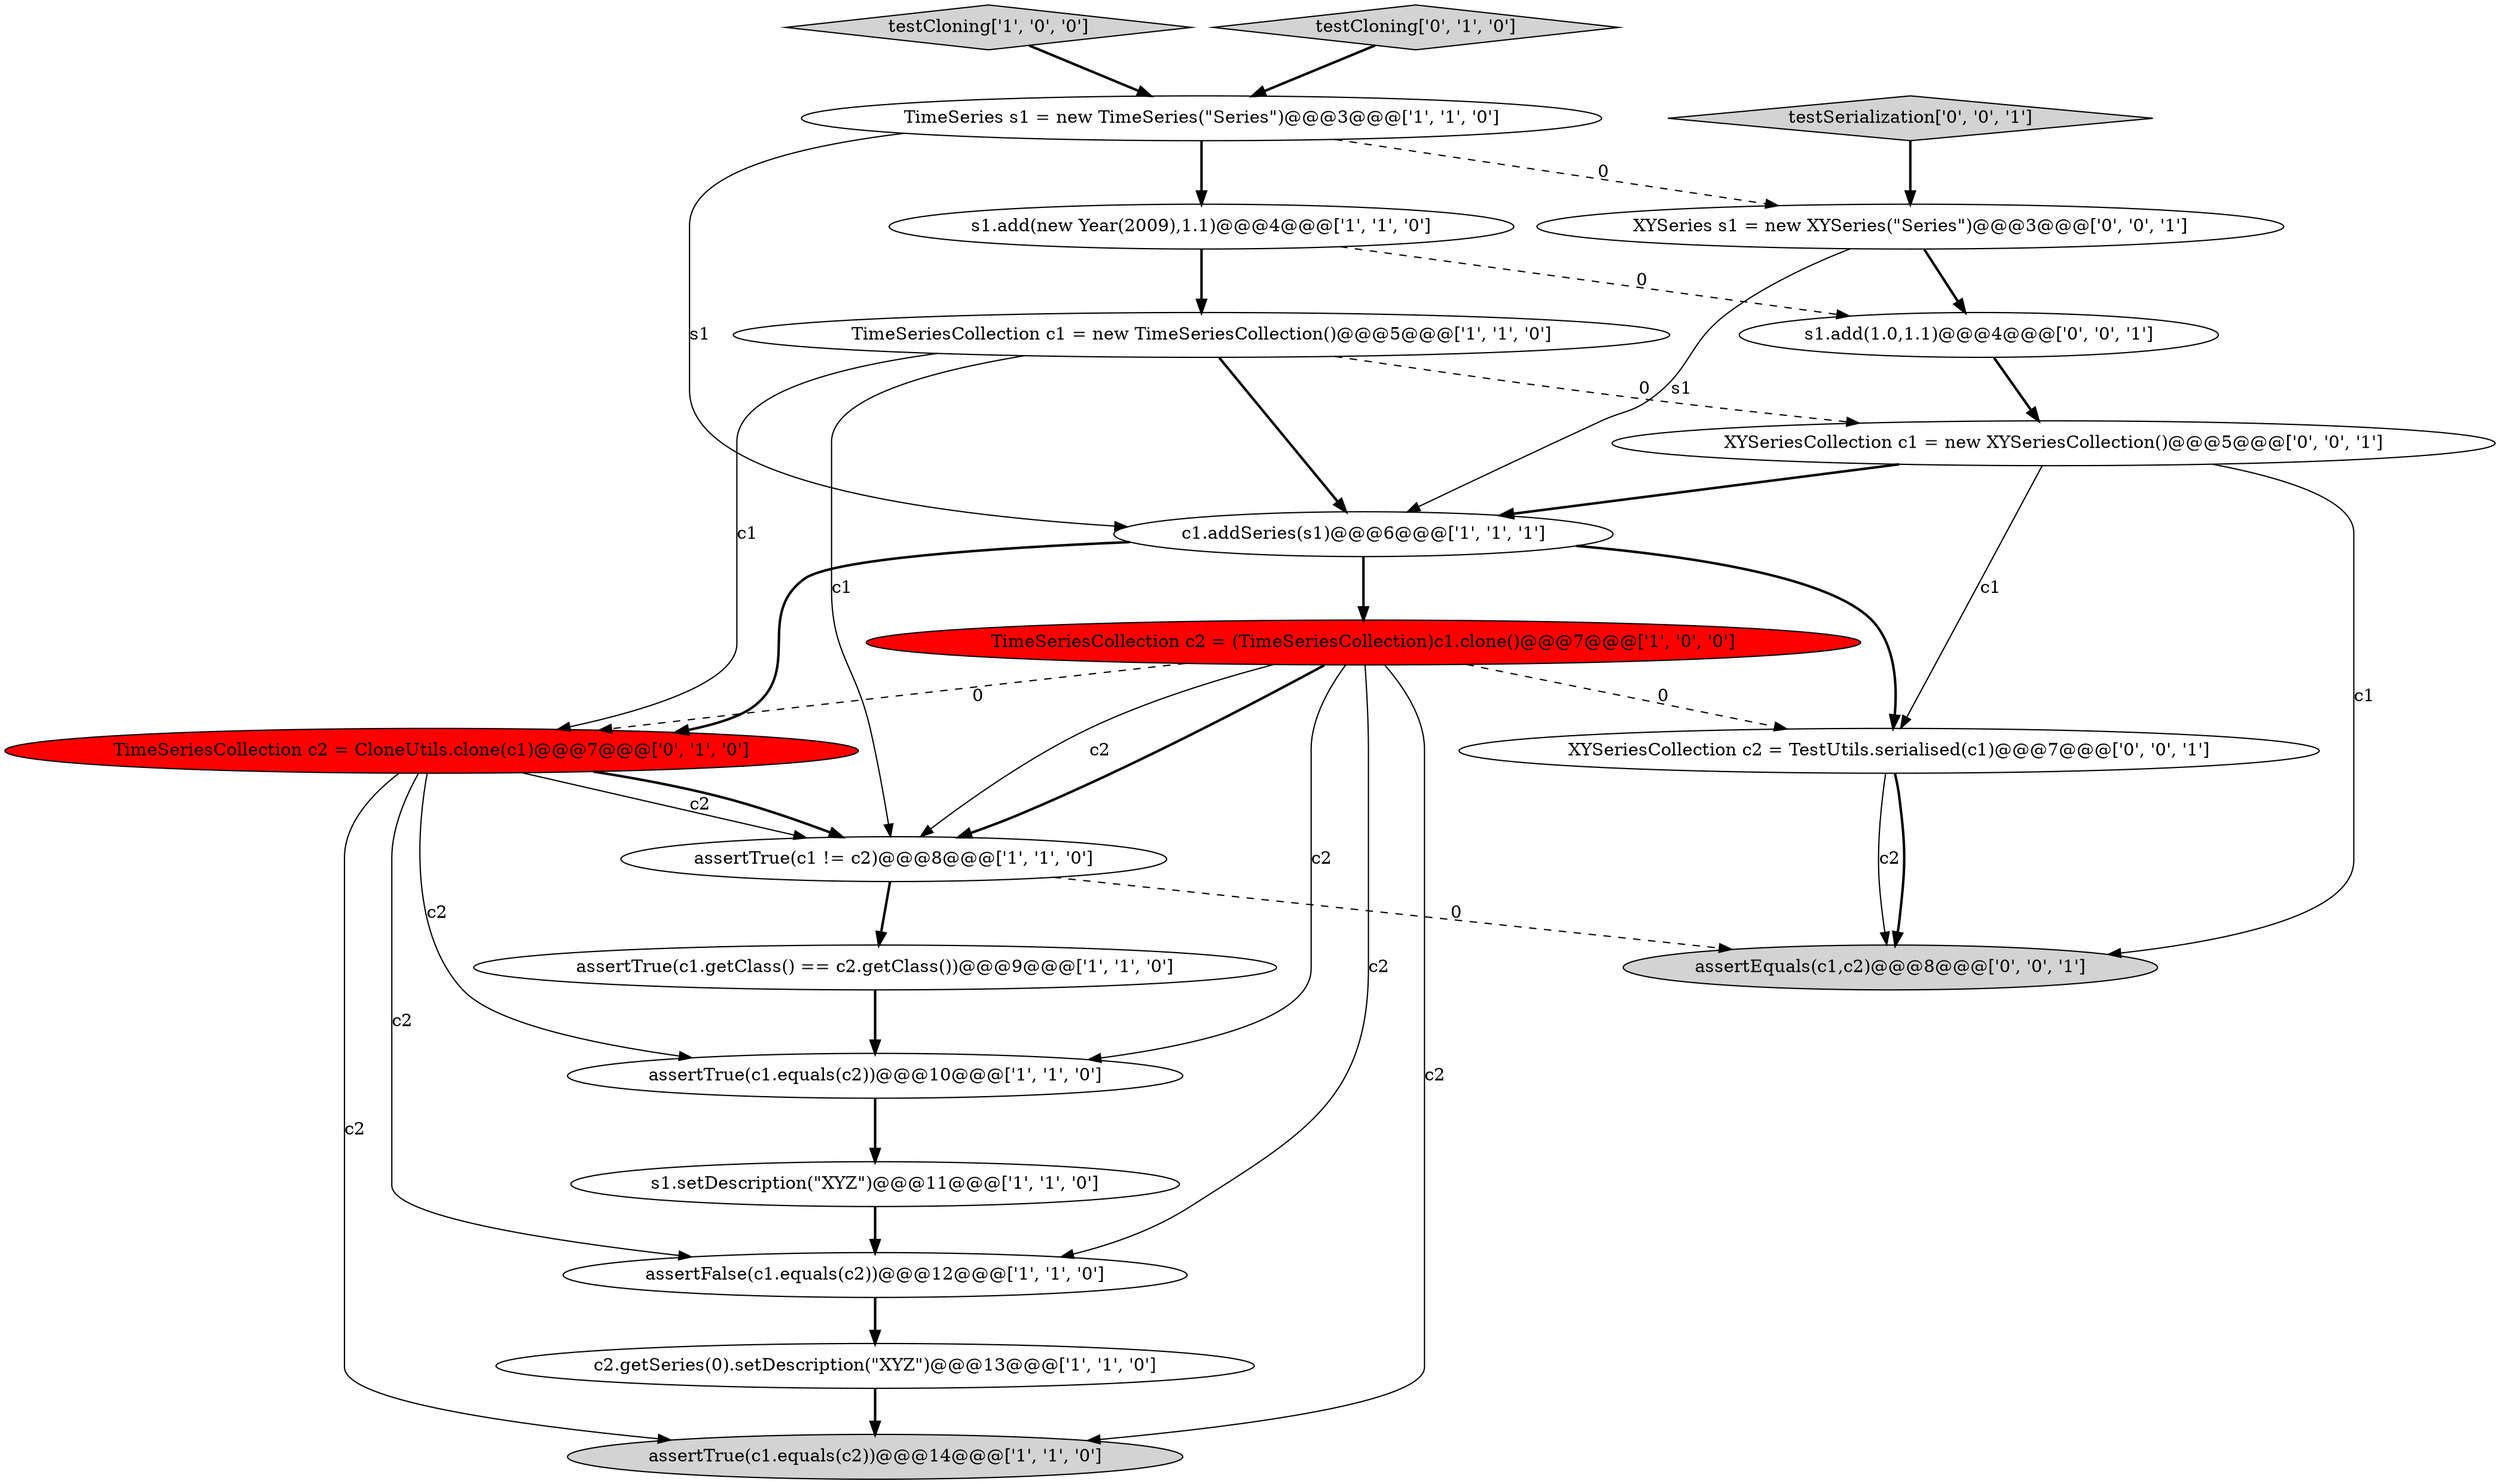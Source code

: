 digraph {
5 [style = filled, label = "TimeSeriesCollection c1 = new TimeSeriesCollection()@@@5@@@['1', '1', '0']", fillcolor = white, shape = ellipse image = "AAA0AAABBB1BBB"];
16 [style = filled, label = "s1.add(1.0,1.1)@@@4@@@['0', '0', '1']", fillcolor = white, shape = ellipse image = "AAA0AAABBB3BBB"];
18 [style = filled, label = "testSerialization['0', '0', '1']", fillcolor = lightgray, shape = diamond image = "AAA0AAABBB3BBB"];
14 [style = filled, label = "TimeSeriesCollection c2 = CloneUtils.clone(c1)@@@7@@@['0', '1', '0']", fillcolor = red, shape = ellipse image = "AAA1AAABBB2BBB"];
10 [style = filled, label = "assertTrue(c1.equals(c2))@@@10@@@['1', '1', '0']", fillcolor = white, shape = ellipse image = "AAA0AAABBB1BBB"];
19 [style = filled, label = "XYSeriesCollection c1 = new XYSeriesCollection()@@@5@@@['0', '0', '1']", fillcolor = white, shape = ellipse image = "AAA0AAABBB3BBB"];
11 [style = filled, label = "testCloning['1', '0', '0']", fillcolor = lightgray, shape = diamond image = "AAA0AAABBB1BBB"];
0 [style = filled, label = "assertFalse(c1.equals(c2))@@@12@@@['1', '1', '0']", fillcolor = white, shape = ellipse image = "AAA0AAABBB1BBB"];
12 [style = filled, label = "assertTrue(c1.getClass() == c2.getClass())@@@9@@@['1', '1', '0']", fillcolor = white, shape = ellipse image = "AAA0AAABBB1BBB"];
8 [style = filled, label = "s1.setDescription(\"XYZ\")@@@11@@@['1', '1', '0']", fillcolor = white, shape = ellipse image = "AAA0AAABBB1BBB"];
20 [style = filled, label = "XYSeries s1 = new XYSeries(\"Series\")@@@3@@@['0', '0', '1']", fillcolor = white, shape = ellipse image = "AAA0AAABBB3BBB"];
2 [style = filled, label = "TimeSeriesCollection c2 = (TimeSeriesCollection)c1.clone()@@@7@@@['1', '0', '0']", fillcolor = red, shape = ellipse image = "AAA1AAABBB1BBB"];
9 [style = filled, label = "assertTrue(c1 != c2)@@@8@@@['1', '1', '0']", fillcolor = white, shape = ellipse image = "AAA0AAABBB1BBB"];
6 [style = filled, label = "s1.add(new Year(2009),1.1)@@@4@@@['1', '1', '0']", fillcolor = white, shape = ellipse image = "AAA0AAABBB1BBB"];
3 [style = filled, label = "c2.getSeries(0).setDescription(\"XYZ\")@@@13@@@['1', '1', '0']", fillcolor = white, shape = ellipse image = "AAA0AAABBB1BBB"];
13 [style = filled, label = "testCloning['0', '1', '0']", fillcolor = lightgray, shape = diamond image = "AAA0AAABBB2BBB"];
4 [style = filled, label = "assertTrue(c1.equals(c2))@@@14@@@['1', '1', '0']", fillcolor = lightgray, shape = ellipse image = "AAA0AAABBB1BBB"];
1 [style = filled, label = "TimeSeries s1 = new TimeSeries(\"Series\")@@@3@@@['1', '1', '0']", fillcolor = white, shape = ellipse image = "AAA0AAABBB1BBB"];
7 [style = filled, label = "c1.addSeries(s1)@@@6@@@['1', '1', '1']", fillcolor = white, shape = ellipse image = "AAA0AAABBB1BBB"];
17 [style = filled, label = "XYSeriesCollection c2 = TestUtils.serialised(c1)@@@7@@@['0', '0', '1']", fillcolor = white, shape = ellipse image = "AAA0AAABBB3BBB"];
15 [style = filled, label = "assertEquals(c1,c2)@@@8@@@['0', '0', '1']", fillcolor = lightgray, shape = ellipse image = "AAA0AAABBB3BBB"];
0->3 [style = bold, label=""];
7->17 [style = bold, label=""];
2->4 [style = solid, label="c2"];
11->1 [style = bold, label=""];
14->0 [style = solid, label="c2"];
2->9 [style = bold, label=""];
16->19 [style = bold, label=""];
5->9 [style = solid, label="c1"];
2->17 [style = dashed, label="0"];
3->4 [style = bold, label=""];
13->1 [style = bold, label=""];
5->14 [style = solid, label="c1"];
7->14 [style = bold, label=""];
1->20 [style = dashed, label="0"];
8->0 [style = bold, label=""];
19->17 [style = solid, label="c1"];
19->15 [style = solid, label="c1"];
6->5 [style = bold, label=""];
18->20 [style = bold, label=""];
12->10 [style = bold, label=""];
1->6 [style = bold, label=""];
14->10 [style = solid, label="c2"];
6->16 [style = dashed, label="0"];
20->16 [style = bold, label=""];
2->10 [style = solid, label="c2"];
10->8 [style = bold, label=""];
14->9 [style = solid, label="c2"];
2->14 [style = dashed, label="0"];
9->15 [style = dashed, label="0"];
7->2 [style = bold, label=""];
17->15 [style = solid, label="c2"];
17->15 [style = bold, label=""];
2->0 [style = solid, label="c2"];
5->7 [style = bold, label=""];
14->4 [style = solid, label="c2"];
14->9 [style = bold, label=""];
9->12 [style = bold, label=""];
5->19 [style = dashed, label="0"];
19->7 [style = bold, label=""];
1->7 [style = solid, label="s1"];
20->7 [style = solid, label="s1"];
2->9 [style = solid, label="c2"];
}

